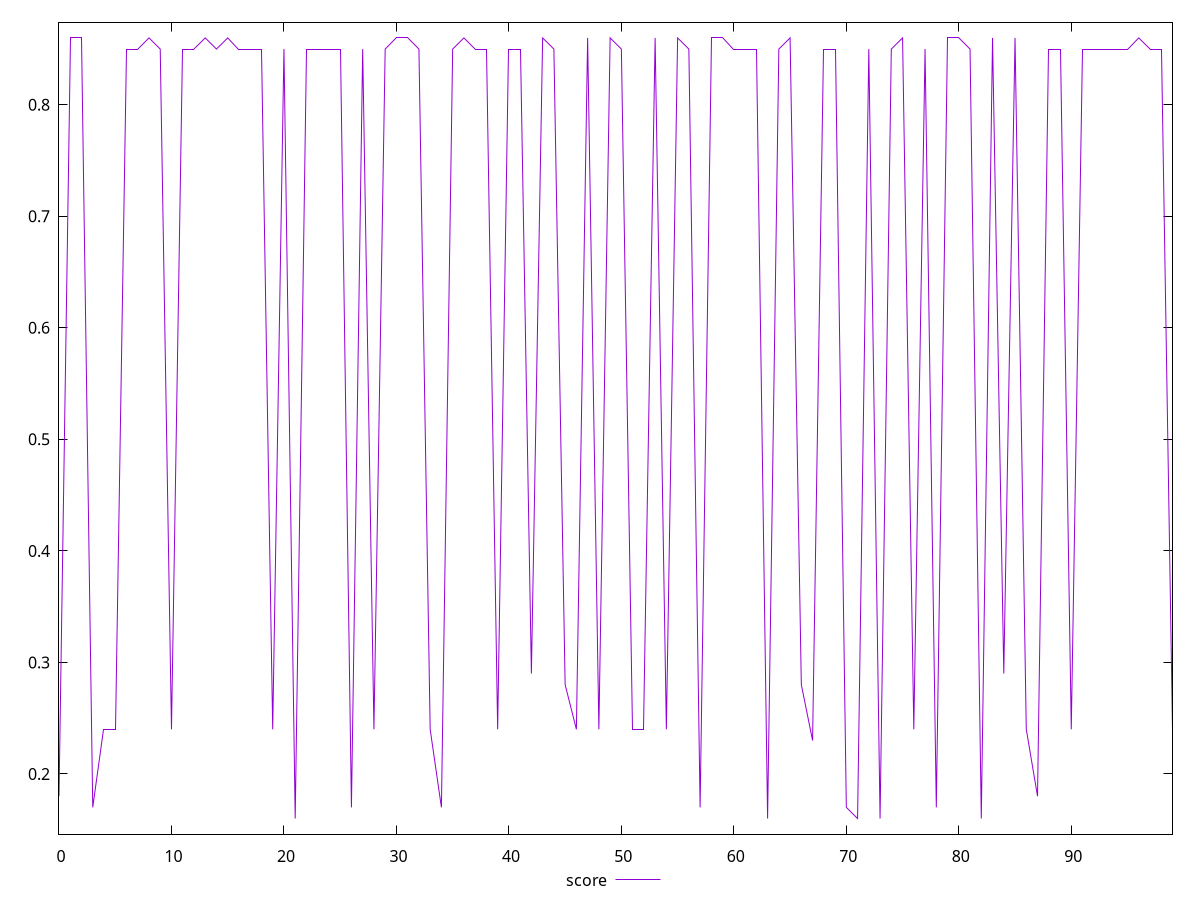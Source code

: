 reset

$score <<EOF
0 0.18
1 0.86
2 0.86
3 0.17
4 0.24
5 0.24
6 0.85
7 0.85
8 0.86
9 0.85
10 0.24
11 0.85
12 0.85
13 0.86
14 0.85
15 0.86
16 0.85
17 0.85
18 0.85
19 0.24
20 0.85
21 0.16
22 0.85
23 0.85
24 0.85
25 0.85
26 0.17
27 0.85
28 0.24
29 0.85
30 0.86
31 0.86
32 0.85
33 0.24
34 0.17
35 0.85
36 0.86
37 0.85
38 0.85
39 0.24
40 0.85
41 0.85
42 0.29
43 0.86
44 0.85
45 0.28
46 0.24
47 0.86
48 0.24
49 0.86
50 0.85
51 0.24
52 0.24
53 0.86
54 0.24
55 0.86
56 0.85
57 0.17
58 0.86
59 0.86
60 0.85
61 0.85
62 0.85
63 0.16
64 0.85
65 0.86
66 0.28
67 0.23
68 0.85
69 0.85
70 0.17
71 0.16
72 0.85
73 0.16
74 0.85
75 0.86
76 0.24
77 0.85
78 0.17
79 0.86
80 0.86
81 0.85
82 0.16
83 0.86
84 0.29
85 0.86
86 0.24
87 0.18
88 0.85
89 0.85
90 0.24
91 0.85
92 0.85
93 0.85
94 0.85
95 0.85
96 0.86
97 0.85
98 0.85
99 0.24
EOF

set key outside below
set xrange [0:99]
set yrange [0.14600000000000002:0.874]
set trange [0.14600000000000002:0.874]
set terminal svg size 640, 500 enhanced background rgb 'white'
set output "reports/report_00033_2021-03-01T14-23-16.841Z/first-meaningful-paint/samples/astro-inner/score/values.svg"

plot $score title "score" with line

reset
